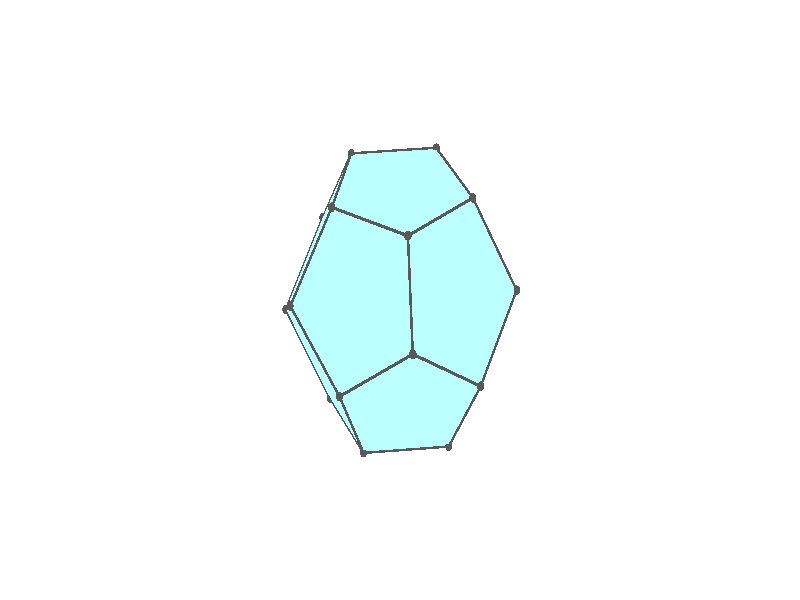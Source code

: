 #version 3.7;
global_settings{assumed_gamma 1.0}
camera{perspective location <18.750000000000000000000000, 10.825317547305481014063844, 12.499999999999996447286321> right <0.133333333333333331482962, -0.230940107675850353485814, -0.000000000000000000000000> up <-0.064951905283832905846353, -0.037499999999999998612221, 0.129903810567665811692706> direction <0.750000000000000111022302, 0.433012701892219298294151, 0.499999999999999944488849> sky <-0.433012701892219298294151, -0.249999999999999944488849, 0.866025403784438707610605> look_at <18.000000000000000000000000, 10.392304845413262270881205, 11.999999999999996447286321>}
light_source{<18.750000000000000000000000, 10.825317547305481014063844, 12.499999999999996447286321> rgb<1.0,1.0,1.0>}
background{rgb<1,1,1>}
union{union{object{union{sphere{<0.187592474085079868872938, 0.577350269189625620036566, -0.794654472291766222902254>,0.029999999999999998889777}sphere{<-0.491123473188422809965203, 0.356822089773089878850243, -0.794654472291766222902254>,0.029999999999999998889777}sphere{<-0.491123473188422865476355, -0.356822089773089767827940, -0.794654472291766222902254>,0.029999999999999998889777}sphere{<0.187592474085079730095060, -0.577350269189625620036566, -0.794654472291766222902254>,0.029999999999999998889777}sphere{<0.607061998206686048717984, -0.000000000000000148687307, -0.794654472291766222902254>,0.029999999999999998889777}} pigment{rgb<0.1,0.1,0.1>}}object{union{cylinder{<0.187592474085079868872938, 0.577350269189625620036566, -0.794654472291766222902254>,<-0.491123473188422809965203, 0.356822089773089878850243, -0.794654472291766222902254>,0.010000000000000000208167}cylinder{<-0.491123473188422809965203, 0.356822089773089878850243, -0.794654472291766222902254>,<-0.491123473188422865476355, -0.356822089773089767827940, -0.794654472291766222902254>,0.010000000000000000208167}cylinder{<-0.491123473188422865476355, -0.356822089773089767827940, -0.794654472291766222902254>,<0.187592474085079730095060, -0.577350269189625620036566, -0.794654472291766222902254>,0.010000000000000000208167}cylinder{<0.187592474085079730095060, -0.577350269189625620036566, -0.794654472291766222902254>,<0.607061998206686048717984, -0.000000000000000148687307, -0.794654472291766222902254>,0.010000000000000000208167}cylinder{<0.607061998206686048717984, -0.000000000000000148687307, -0.794654472291766222902254>,<0.187592474085079868872938, 0.577350269189625620036566, -0.794654472291766222902254>,0.010000000000000000208167}} pigment{rgb<0.1,0.1,0.1>}}object{polygon{5.000000000000000000000000,<0.187592474085079868872938, 0.577350269189625620036566, -0.794654472291766222902254>,<-0.491123473188422809965203, 0.356822089773089878850243, -0.794654472291766222902254>,<-0.491123473188422865476355, -0.356822089773089767827940, -0.794654472291766222902254>,<0.187592474085079730095060, -0.577350269189625620036566, -0.794654472291766222902254>,<0.607061998206686048717984, -0.000000000000000148687307, -0.794654472291766222902254>} pigment{rgbft<0.5,1.0,1.0,0.1,0.1>}}}union{object{union{sphere{<0.982246946376846175041919, -0.000000000000000638378239, -0.187592474085080174184270>,0.029999999999999998889777}sphere{<0.794654472291766333924556, -0.577350269189626397192683, 0.187592474085079452539304>,0.029999999999999998889777}sphere{<0.303530999103343135381294, -0.934172358962715665420262, -0.187592474085080229695421>,0.029999999999999998889777}sphere{<0.187592474085079785606212, -0.577350269189625620036566, -0.794654472291766222902254>,0.029999999999999998889777}sphere{<0.607061998206686159740286, -0.000000000000000138777878, -0.794654472291766333924556>,0.029999999999999998889777}} pigment{rgb<0.1,0.1,0.1>}}object{union{cylinder{<0.982246946376846175041919, -0.000000000000000638378239, -0.187592474085080174184270>,<0.794654472291766333924556, -0.577350269189626397192683, 0.187592474085079452539304>,0.010000000000000000208167}cylinder{<0.794654472291766333924556, -0.577350269189626397192683, 0.187592474085079452539304>,<0.303530999103343135381294, -0.934172358962715665420262, -0.187592474085080229695421>,0.010000000000000000208167}cylinder{<0.303530999103343135381294, -0.934172358962715665420262, -0.187592474085080229695421>,<0.187592474085079785606212, -0.577350269189625620036566, -0.794654472291766222902254>,0.010000000000000000208167}cylinder{<0.187592474085079785606212, -0.577350269189625620036566, -0.794654472291766222902254>,<0.607061998206686159740286, -0.000000000000000138777878, -0.794654472291766333924556>,0.010000000000000000208167}cylinder{<0.607061998206686159740286, -0.000000000000000138777878, -0.794654472291766333924556>,<0.982246946376846175041919, -0.000000000000000638378239, -0.187592474085080174184270>,0.010000000000000000208167}} pigment{rgb<0.1,0.1,0.1>}}object{polygon{5.000000000000000000000000,<0.982246946376846175041919, -0.000000000000000638378239, -0.187592474085080174184270>,<0.794654472291766333924556, -0.577350269189626397192683, 0.187592474085079452539304>,<0.303530999103343135381294, -0.934172358962715665420262, -0.187592474085080229695421>,<0.187592474085079785606212, -0.577350269189625620036566, -0.794654472291766222902254>,<0.607061998206686159740286, -0.000000000000000138777878, -0.794654472291766333924556>} pigment{rgbft<0.5,1.0,1.0,0.1,0.1>}}}union{object{union{sphere{<0.982246946376846286064222, -0.000000000000000666133815, -0.187592474085080174184270>,0.029999999999999998889777}sphere{<0.794654472291766444946859, -0.577350269189626397192683, 0.187592474085079341517002>,0.029999999999999998889777}sphere{<0.491123473188423642632472, -0.356822089773090656006360, 0.794654472291765445746137>,0.029999999999999998889777}sphere{<0.491123473188423864677077, 0.356822089773089046182974, 0.794654472291765778813044>,0.029999999999999998889777}sphere{<0.794654472291766666991464, 0.577350269189625064925053, 0.187592474085079785606212>,0.029999999999999998889777}} pigment{rgb<0.1,0.1,0.1>}}object{union{cylinder{<0.982246946376846286064222, -0.000000000000000666133815, -0.187592474085080174184270>,<0.794654472291766444946859, -0.577350269189626397192683, 0.187592474085079341517002>,0.010000000000000000208167}cylinder{<0.794654472291766444946859, -0.577350269189626397192683, 0.187592474085079341517002>,<0.491123473188423642632472, -0.356822089773090656006360, 0.794654472291765445746137>,0.010000000000000000208167}cylinder{<0.491123473188423642632472, -0.356822089773090656006360, 0.794654472291765445746137>,<0.491123473188423864677077, 0.356822089773089046182974, 0.794654472291765778813044>,0.010000000000000000208167}cylinder{<0.491123473188423864677077, 0.356822089773089046182974, 0.794654472291765778813044>,<0.794654472291766666991464, 0.577350269189625064925053, 0.187592474085079785606212>,0.010000000000000000208167}cylinder{<0.794654472291766666991464, 0.577350269189625064925053, 0.187592474085079785606212>,<0.982246946376846286064222, -0.000000000000000666133815, -0.187592474085080174184270>,0.010000000000000000208167}} pigment{rgb<0.1,0.1,0.1>}}object{polygon{5.000000000000000000000000,<0.982246946376846286064222, -0.000000000000000666133815, -0.187592474085080174184270>,<0.794654472291766444946859, -0.577350269189626397192683, 0.187592474085079341517002>,<0.491123473188423642632472, -0.356822089773090656006360, 0.794654472291765445746137>,<0.491123473188423864677077, 0.356822089773089046182974, 0.794654472291765778813044>,<0.794654472291766666991464, 0.577350269189625064925053, 0.187592474085079785606212>} pigment{rgbft<0.5,1.0,1.0,0.1,0.1>}}}union{object{union{sphere{<0.491123473188423587121321, -0.356822089773090767028663, 0.794654472291765667790742>,0.029999999999999998889777}sphere{<0.794654472291766444946859, -0.577350269189626286170380, 0.187592474085079341517002>,0.029999999999999998889777}sphere{<0.303530999103343190892446, -0.934172358962715665420262, -0.187592474085080396228875>,0.029999999999999998889777}sphere{<-0.303530999103342913336689, -0.934172358962715776442565, 0.187592474085079341517002>,0.029999999999999998889777}sphere{<-0.187592474085079508050455, -0.577350269189626397192683, 0.794654472291765667790742>,0.029999999999999998889777}} pigment{rgb<0.1,0.1,0.1>}}object{union{cylinder{<0.491123473188423587121321, -0.356822089773090767028663, 0.794654472291765667790742>,<0.794654472291766444946859, -0.577350269189626286170380, 0.187592474085079341517002>,0.010000000000000000208167}cylinder{<0.794654472291766444946859, -0.577350269189626286170380, 0.187592474085079341517002>,<0.303530999103343190892446, -0.934172358962715665420262, -0.187592474085080396228875>,0.010000000000000000208167}cylinder{<0.303530999103343190892446, -0.934172358962715665420262, -0.187592474085080396228875>,<-0.303530999103342913336689, -0.934172358962715776442565, 0.187592474085079341517002>,0.010000000000000000208167}cylinder{<-0.303530999103342913336689, -0.934172358962715776442565, 0.187592474085079341517002>,<-0.187592474085079508050455, -0.577350269189626397192683, 0.794654472291765667790742>,0.010000000000000000208167}cylinder{<-0.187592474085079508050455, -0.577350269189626397192683, 0.794654472291765667790742>,<0.491123473188423587121321, -0.356822089773090767028663, 0.794654472291765667790742>,0.010000000000000000208167}} pigment{rgb<0.1,0.1,0.1>}}object{polygon{5.000000000000000000000000,<0.491123473188423587121321, -0.356822089773090767028663, 0.794654472291765667790742>,<0.794654472291766444946859, -0.577350269189626286170380, 0.187592474085079341517002>,<0.303530999103343190892446, -0.934172358962715665420262, -0.187592474085080396228875>,<-0.303530999103342913336689, -0.934172358962715776442565, 0.187592474085079341517002>,<-0.187592474085079508050455, -0.577350269189626397192683, 0.794654472291765667790742>} pigment{rgbft<0.5,1.0,1.0,0.1,0.1>}}}union{object{union{sphere{<-0.794654472291765667790742, -0.577350269189626508214985, -0.187592474085079952139665>,0.029999999999999998889777}sphere{<-0.303530999103342580269782, -0.934172358962716331554077, 0.187592474085079591317182>,0.029999999999999998889777}sphere{<0.303530999103343079870143, -0.934172358962715554397960, -0.187592474085080229695421>,0.029999999999999998889777}sphere{<0.187592474085079757850636, -0.577350269189625620036566, -0.794654472291766222902254>,0.029999999999999998889777}sphere{<-0.491123473188422865476355, -0.356822089773090156405999, -0.794654472291766222902254>,0.029999999999999998889777}} pigment{rgb<0.1,0.1,0.1>}}object{union{cylinder{<-0.794654472291765667790742, -0.577350269189626508214985, -0.187592474085079952139665>,<-0.303530999103342580269782, -0.934172358962716331554077, 0.187592474085079591317182>,0.010000000000000000208167}cylinder{<-0.303530999103342580269782, -0.934172358962716331554077, 0.187592474085079591317182>,<0.303530999103343079870143, -0.934172358962715554397960, -0.187592474085080229695421>,0.010000000000000000208167}cylinder{<0.303530999103343079870143, -0.934172358962715554397960, -0.187592474085080229695421>,<0.187592474085079757850636, -0.577350269189625620036566, -0.794654472291766222902254>,0.010000000000000000208167}cylinder{<0.187592474085079757850636, -0.577350269189625620036566, -0.794654472291766222902254>,<-0.491123473188422865476355, -0.356822089773090156405999, -0.794654472291766222902254>,0.010000000000000000208167}cylinder{<-0.491123473188422865476355, -0.356822089773090156405999, -0.794654472291766222902254>,<-0.794654472291765667790742, -0.577350269189626508214985, -0.187592474085079952139665>,0.010000000000000000208167}} pigment{rgb<0.1,0.1,0.1>}}object{polygon{5.000000000000000000000000,<-0.794654472291765667790742, -0.577350269189626508214985, -0.187592474085079952139665>,<-0.303530999103342580269782, -0.934172358962716331554077, 0.187592474085079591317182>,<0.303530999103343079870143, -0.934172358962715554397960, -0.187592474085080229695421>,<0.187592474085079757850636, -0.577350269189625620036566, -0.794654472291766222902254>,<-0.491123473188422865476355, -0.356822089773090156405999, -0.794654472291766222902254>} pigment{rgbft<0.5,1.0,1.0,0.1,0.1>}}}union{object{union{sphere{<0.982246946376846175041919, -0.000000000000000638378239, -0.187592474085080174184270>,0.029999999999999998889777}sphere{<0.794654472291767222102976, 0.577350269189625175947356, 0.187592474085079896628514>,0.029999999999999998889777}sphere{<0.303530999103344467648924, 0.934172358962715332353355, -0.187592474085079535806031>,0.029999999999999998889777}sphere{<0.187592474085080618273480, 0.577350269189625953103473, -0.794654472291765778813044>,0.029999999999999998889777}sphere{<0.607061998206686159740286, -0.000000000000000138777878, -0.794654472291766333924556>,0.029999999999999998889777}} pigment{rgb<0.1,0.1,0.1>}}object{union{cylinder{<0.982246946376846175041919, -0.000000000000000638378239, -0.187592474085080174184270>,<0.794654472291767222102976, 0.577350269189625175947356, 0.187592474085079896628514>,0.010000000000000000208167}cylinder{<0.794654472291767222102976, 0.577350269189625175947356, 0.187592474085079896628514>,<0.303530999103344467648924, 0.934172358962715332353355, -0.187592474085079535806031>,0.010000000000000000208167}cylinder{<0.303530999103344467648924, 0.934172358962715332353355, -0.187592474085079535806031>,<0.187592474085080618273480, 0.577350269189625953103473, -0.794654472291765778813044>,0.010000000000000000208167}cylinder{<0.187592474085080618273480, 0.577350269189625953103473, -0.794654472291765778813044>,<0.607061998206686159740286, -0.000000000000000138777878, -0.794654472291766333924556>,0.010000000000000000208167}cylinder{<0.607061998206686159740286, -0.000000000000000138777878, -0.794654472291766333924556>,<0.982246946376846175041919, -0.000000000000000638378239, -0.187592474085080174184270>,0.010000000000000000208167}} pigment{rgb<0.1,0.1,0.1>}}object{polygon{5.000000000000000000000000,<0.982246946376846175041919, -0.000000000000000638378239, -0.187592474085080174184270>,<0.794654472291767222102976, 0.577350269189625175947356, 0.187592474085079896628514>,<0.303530999103344467648924, 0.934172358962715332353355, -0.187592474085079535806031>,<0.187592474085080618273480, 0.577350269189625953103473, -0.794654472291765778813044>,<0.607061998206686159740286, -0.000000000000000138777878, -0.794654472291766333924556>} pigment{rgbft<0.5,1.0,1.0,0.1,0.1>}}}union{object{union{sphere{<-0.794654472291766111879951, 0.577350269189625731058868, -0.187592474085080368473299>,0.029999999999999998889777}sphere{<-0.491123473188422809965203, 0.356822089773089878850243, -0.794654472291766222902254>,0.029999999999999998889777}sphere{<-0.491123473188422920987506, -0.356822089773089767827940, -0.794654472291766222902254>,0.029999999999999998889777}sphere{<-0.794654472291766333924556, -0.577350269189625509014263, -0.187592474085080368473299>,0.029999999999999998889777}sphere{<-0.982246946376846397086524, 0.000000000000000006883643, 0.187592474085079286005850>,0.029999999999999998889777}} pigment{rgb<0.1,0.1,0.1>}}object{union{cylinder{<-0.794654472291766111879951, 0.577350269189625731058868, -0.187592474085080368473299>,<-0.491123473188422809965203, 0.356822089773089878850243, -0.794654472291766222902254>,0.010000000000000000208167}cylinder{<-0.491123473188422809965203, 0.356822089773089878850243, -0.794654472291766222902254>,<-0.491123473188422920987506, -0.356822089773089767827940, -0.794654472291766222902254>,0.010000000000000000208167}cylinder{<-0.491123473188422920987506, -0.356822089773089767827940, -0.794654472291766222902254>,<-0.794654472291766333924556, -0.577350269189625509014263, -0.187592474085080368473299>,0.010000000000000000208167}cylinder{<-0.794654472291766333924556, -0.577350269189625509014263, -0.187592474085080368473299>,<-0.982246946376846397086524, 0.000000000000000006883643, 0.187592474085079286005850>,0.010000000000000000208167}cylinder{<-0.982246946376846397086524, 0.000000000000000006883643, 0.187592474085079286005850>,<-0.794654472291766111879951, 0.577350269189625731058868, -0.187592474085080368473299>,0.010000000000000000208167}} pigment{rgb<0.1,0.1,0.1>}}object{polygon{5.000000000000000000000000,<-0.794654472291766111879951, 0.577350269189625731058868, -0.187592474085080368473299>,<-0.491123473188422809965203, 0.356822089773089878850243, -0.794654472291766222902254>,<-0.491123473188422920987506, -0.356822089773089767827940, -0.794654472291766222902254>,<-0.794654472291766333924556, -0.577350269189625509014263, -0.187592474085080368473299>,<-0.982246946376846397086524, 0.000000000000000006883643, 0.187592474085079286005850>} pigment{rgbft<0.5,1.0,1.0,0.1,0.1>}}}union{object{union{sphere{<-0.794654472291766111879951, 0.577350269189625731058868, -0.187592474085080368473299>,0.029999999999999998889777}sphere{<-0.303530999103343468448202, 0.934172358962715554397960, 0.187592474085079813361787>,0.029999999999999998889777}sphere{<-0.187592474085080868073661, 0.577350269189625731058868, 0.794654472291766000857649>,0.029999999999999998889777}sphere{<-0.607061998206687047918706, 0.000000000000000083266727, 0.794654472291765667790742>,0.029999999999999998889777}sphere{<-0.982246946376846397086524, 0.000000000000000000000000, 0.187592474085079313761426>,0.029999999999999998889777}} pigment{rgb<0.1,0.1,0.1>}}object{union{cylinder{<-0.794654472291766111879951, 0.577350269189625731058868, -0.187592474085080368473299>,<-0.303530999103343468448202, 0.934172358962715554397960, 0.187592474085079813361787>,0.010000000000000000208167}cylinder{<-0.303530999103343468448202, 0.934172358962715554397960, 0.187592474085079813361787>,<-0.187592474085080868073661, 0.577350269189625731058868, 0.794654472291766000857649>,0.010000000000000000208167}cylinder{<-0.187592474085080868073661, 0.577350269189625731058868, 0.794654472291766000857649>,<-0.607061998206687047918706, 0.000000000000000083266727, 0.794654472291765667790742>,0.010000000000000000208167}cylinder{<-0.607061998206687047918706, 0.000000000000000083266727, 0.794654472291765667790742>,<-0.982246946376846397086524, 0.000000000000000000000000, 0.187592474085079313761426>,0.010000000000000000208167}cylinder{<-0.982246946376846397086524, 0.000000000000000000000000, 0.187592474085079313761426>,<-0.794654472291766111879951, 0.577350269189625731058868, -0.187592474085080368473299>,0.010000000000000000208167}} pigment{rgb<0.1,0.1,0.1>}}object{polygon{5.000000000000000000000000,<-0.794654472291766111879951, 0.577350269189625731058868, -0.187592474085080368473299>,<-0.303530999103343468448202, 0.934172358962715554397960, 0.187592474085079813361787>,<-0.187592474085080868073661, 0.577350269189625731058868, 0.794654472291766000857649>,<-0.607061998206687047918706, 0.000000000000000083266727, 0.794654472291765667790742>,<-0.982246946376846397086524, 0.000000000000000000000000, 0.187592474085079313761426>} pigment{rgbft<0.5,1.0,1.0,0.1,0.1>}}}union{object{union{sphere{<-0.794654472291766333924556, 0.577350269189625620036566, -0.187592474085080257450997>,0.029999999999999998889777}sphere{<-0.303530999103343523959353, 0.934172358962715554397960, 0.187592474085079896628514>,0.029999999999999998889777}sphere{<0.303530999103342635780933, 0.934172358962716109509472, -0.187592474085079452539304>,0.029999999999999998889777}sphere{<0.187592474085079952139665, 0.577350269189626286170380, -0.794654472291765778813044>,0.029999999999999998889777}sphere{<-0.491123473188422754454052, 0.356822089773090267428302, -0.794654472291766444946859>,0.029999999999999998889777}} pigment{rgb<0.1,0.1,0.1>}}object{union{cylinder{<-0.794654472291766333924556, 0.577350269189625620036566, -0.187592474085080257450997>,<-0.303530999103343523959353, 0.934172358962715554397960, 0.187592474085079896628514>,0.010000000000000000208167}cylinder{<-0.303530999103343523959353, 0.934172358962715554397960, 0.187592474085079896628514>,<0.303530999103342635780933, 0.934172358962716109509472, -0.187592474085079452539304>,0.010000000000000000208167}cylinder{<0.303530999103342635780933, 0.934172358962716109509472, -0.187592474085079452539304>,<0.187592474085079952139665, 0.577350269189626286170380, -0.794654472291765778813044>,0.010000000000000000208167}cylinder{<0.187592474085079952139665, 0.577350269189626286170380, -0.794654472291765778813044>,<-0.491123473188422754454052, 0.356822089773090267428302, -0.794654472291766444946859>,0.010000000000000000208167}cylinder{<-0.491123473188422754454052, 0.356822089773090267428302, -0.794654472291766444946859>,<-0.794654472291766333924556, 0.577350269189625620036566, -0.187592474085080257450997>,0.010000000000000000208167}} pigment{rgb<0.1,0.1,0.1>}}object{polygon{5.000000000000000000000000,<-0.794654472291766333924556, 0.577350269189625620036566, -0.187592474085080257450997>,<-0.303530999103343523959353, 0.934172358962715554397960, 0.187592474085079896628514>,<0.303530999103342635780933, 0.934172358962716109509472, -0.187592474085079452539304>,<0.187592474085079952139665, 0.577350269189626286170380, -0.794654472291765778813044>,<-0.491123473188422754454052, 0.356822089773090267428302, -0.794654472291766444946859>} pigment{rgbft<0.5,1.0,1.0,0.1,0.1>}}}union{object{union{sphere{<0.303530999103343301914748, 0.934172358962716109509472, -0.187592474085079202739124>,0.029999999999999998889777}sphere{<-0.303530999103343468448202, 0.934172358962715776442565, 0.187592474085079813361787>,0.029999999999999998889777}sphere{<-0.187592474085080784806934, 0.577350269189625842081171, 0.794654472291766000857649>,0.029999999999999998889777}sphere{<0.491123473188422254853691, 0.356822089773090211917150, 0.794654472291766778013766>,0.029999999999999998889777}sphere{<0.794654472291766222902254, 0.577350269189626286170380, 0.187592474085081173384992>,0.029999999999999998889777}} pigment{rgb<0.1,0.1,0.1>}}object{union{cylinder{<0.303530999103343301914748, 0.934172358962716109509472, -0.187592474085079202739124>,<-0.303530999103343468448202, 0.934172358962715776442565, 0.187592474085079813361787>,0.010000000000000000208167}cylinder{<-0.303530999103343468448202, 0.934172358962715776442565, 0.187592474085079813361787>,<-0.187592474085080784806934, 0.577350269189625842081171, 0.794654472291766000857649>,0.010000000000000000208167}cylinder{<-0.187592474085080784806934, 0.577350269189625842081171, 0.794654472291766000857649>,<0.491123473188422254853691, 0.356822089773090211917150, 0.794654472291766778013766>,0.010000000000000000208167}cylinder{<0.491123473188422254853691, 0.356822089773090211917150, 0.794654472291766778013766>,<0.794654472291766222902254, 0.577350269189626286170380, 0.187592474085081173384992>,0.010000000000000000208167}cylinder{<0.794654472291766222902254, 0.577350269189626286170380, 0.187592474085081173384992>,<0.303530999103343301914748, 0.934172358962716109509472, -0.187592474085079202739124>,0.010000000000000000208167}} pigment{rgb<0.1,0.1,0.1>}}object{polygon{5.000000000000000000000000,<0.303530999103343301914748, 0.934172358962716109509472, -0.187592474085079202739124>,<-0.303530999103343468448202, 0.934172358962715776442565, 0.187592474085079813361787>,<-0.187592474085080784806934, 0.577350269189625842081171, 0.794654472291766000857649>,<0.491123473188422254853691, 0.356822089773090211917150, 0.794654472291766778013766>,<0.794654472291766222902254, 0.577350269189626286170380, 0.187592474085081173384992>} pigment{rgbft<0.5,1.0,1.0,0.1,0.1>}}}union{object{union{sphere{<0.491123473188421810764481, -0.356822089773089823339092, 0.794654472291766555969161>,0.029999999999999998889777}sphere{<0.491123473188421921786784, 0.356822089773090156405999, 0.794654472291766666991464>,0.029999999999999998889777}sphere{<-0.187592474085080840318085, 0.577350269189625842081171, 0.794654472291766222902254>,0.029999999999999998889777}sphere{<-0.607061998206687158941008, 0.000000000000000027755576, 0.794654472291765778813044>,0.029999999999999998889777}sphere{<-0.187592474085081228896144, -0.577350269189625953103473, 0.794654472291766111879951>,0.029999999999999998889777}} pigment{rgb<0.1,0.1,0.1>}}object{union{cylinder{<0.491123473188421810764481, -0.356822089773089823339092, 0.794654472291766555969161>,<0.491123473188421921786784, 0.356822089773090156405999, 0.794654472291766666991464>,0.010000000000000000208167}cylinder{<0.491123473188421921786784, 0.356822089773090156405999, 0.794654472291766666991464>,<-0.187592474085080840318085, 0.577350269189625842081171, 0.794654472291766222902254>,0.010000000000000000208167}cylinder{<-0.187592474085080840318085, 0.577350269189625842081171, 0.794654472291766222902254>,<-0.607061998206687158941008, 0.000000000000000027755576, 0.794654472291765778813044>,0.010000000000000000208167}cylinder{<-0.607061998206687158941008, 0.000000000000000027755576, 0.794654472291765778813044>,<-0.187592474085081228896144, -0.577350269189625953103473, 0.794654472291766111879951>,0.010000000000000000208167}cylinder{<-0.187592474085081228896144, -0.577350269189625953103473, 0.794654472291766111879951>,<0.491123473188421810764481, -0.356822089773089823339092, 0.794654472291766555969161>,0.010000000000000000208167}} pigment{rgb<0.1,0.1,0.1>}}object{polygon{5.000000000000000000000000,<0.491123473188421810764481, -0.356822089773089823339092, 0.794654472291766555969161>,<0.491123473188421921786784, 0.356822089773090156405999, 0.794654472291766666991464>,<-0.187592474085080840318085, 0.577350269189625842081171, 0.794654472291766222902254>,<-0.607061998206687158941008, 0.000000000000000027755576, 0.794654472291765778813044>,<-0.187592474085081228896144, -0.577350269189625953103473, 0.794654472291766111879951>} pigment{rgbft<0.5,1.0,1.0,0.1,0.1>}}}union{object{union{sphere{<-0.794654472291766111879951, -0.577350269189625731058868, -0.187592474085080229695421>,0.029999999999999998889777}sphere{<-0.303530999103343412937051, -0.934172358962715554397960, 0.187592474085080035406392>,0.029999999999999998889777}sphere{<-0.187592474085080840318085, -0.577350269189625509014263, 0.794654472291766111879951>,0.029999999999999998889777}sphere{<-0.607061998206687047918706, 0.000000000000000083266727, 0.794654472291765667790742>,0.029999999999999998889777}sphere{<-0.982246946376846397086524, 0.000000000000000000000000, 0.187592474085079313761426>,0.029999999999999998889777}} pigment{rgb<0.1,0.1,0.1>}}object{union{cylinder{<-0.794654472291766111879951, -0.577350269189625731058868, -0.187592474085080229695421>,<-0.303530999103343412937051, -0.934172358962715554397960, 0.187592474085080035406392>,0.010000000000000000208167}cylinder{<-0.303530999103343412937051, -0.934172358962715554397960, 0.187592474085080035406392>,<-0.187592474085080840318085, -0.577350269189625509014263, 0.794654472291766111879951>,0.010000000000000000208167}cylinder{<-0.187592474085080840318085, -0.577350269189625509014263, 0.794654472291766111879951>,<-0.607061998206687047918706, 0.000000000000000083266727, 0.794654472291765667790742>,0.010000000000000000208167}cylinder{<-0.607061998206687047918706, 0.000000000000000083266727, 0.794654472291765667790742>,<-0.982246946376846397086524, 0.000000000000000000000000, 0.187592474085079313761426>,0.010000000000000000208167}cylinder{<-0.982246946376846397086524, 0.000000000000000000000000, 0.187592474085079313761426>,<-0.794654472291766111879951, -0.577350269189625731058868, -0.187592474085080229695421>,0.010000000000000000208167}} pigment{rgb<0.1,0.1,0.1>}}object{polygon{5.000000000000000000000000,<-0.794654472291766111879951, -0.577350269189625731058868, -0.187592474085080229695421>,<-0.303530999103343412937051, -0.934172358962715554397960, 0.187592474085080035406392>,<-0.187592474085080840318085, -0.577350269189625509014263, 0.794654472291766111879951>,<-0.607061998206687047918706, 0.000000000000000083266727, 0.794654472291765667790742>,<-0.982246946376846397086524, 0.000000000000000000000000, 0.187592474085079313761426>} pigment{rgbft<0.5,1.0,1.0,0.1,0.1>}}}}
